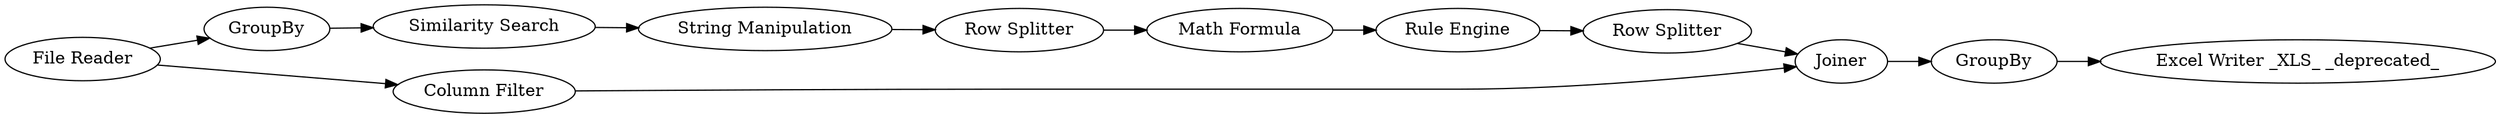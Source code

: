 digraph {
	"4224197119217178415_4" [label="String Manipulation"]
	"4224197119217178415_3" [label="Similarity Search"]
	"4224197119217178415_2" [label=GroupBy]
	"4224197119217178415_5" [label="Row Splitter"]
	"4224197119217178415_7" [label="Rule Engine"]
	"4224197119217178415_12" [label="Excel Writer _XLS_ _deprecated_"]
	"4224197119217178415_10" [label=Joiner]
	"4224197119217178415_1" [label="File Reader"]
	"4224197119217178415_8" [label="Row Splitter"]
	"4224197119217178415_11" [label=GroupBy]
	"4224197119217178415_9" [label="Column Filter"]
	"4224197119217178415_6" [label="Math Formula"]
	"4224197119217178415_4" -> "4224197119217178415_5"
	"4224197119217178415_11" -> "4224197119217178415_12"
	"4224197119217178415_1" -> "4224197119217178415_9"
	"4224197119217178415_9" -> "4224197119217178415_10"
	"4224197119217178415_3" -> "4224197119217178415_4"
	"4224197119217178415_2" -> "4224197119217178415_3"
	"4224197119217178415_10" -> "4224197119217178415_11"
	"4224197119217178415_5" -> "4224197119217178415_6"
	"4224197119217178415_7" -> "4224197119217178415_8"
	"4224197119217178415_1" -> "4224197119217178415_2"
	"4224197119217178415_8" -> "4224197119217178415_10"
	"4224197119217178415_6" -> "4224197119217178415_7"
	rankdir=LR
}
